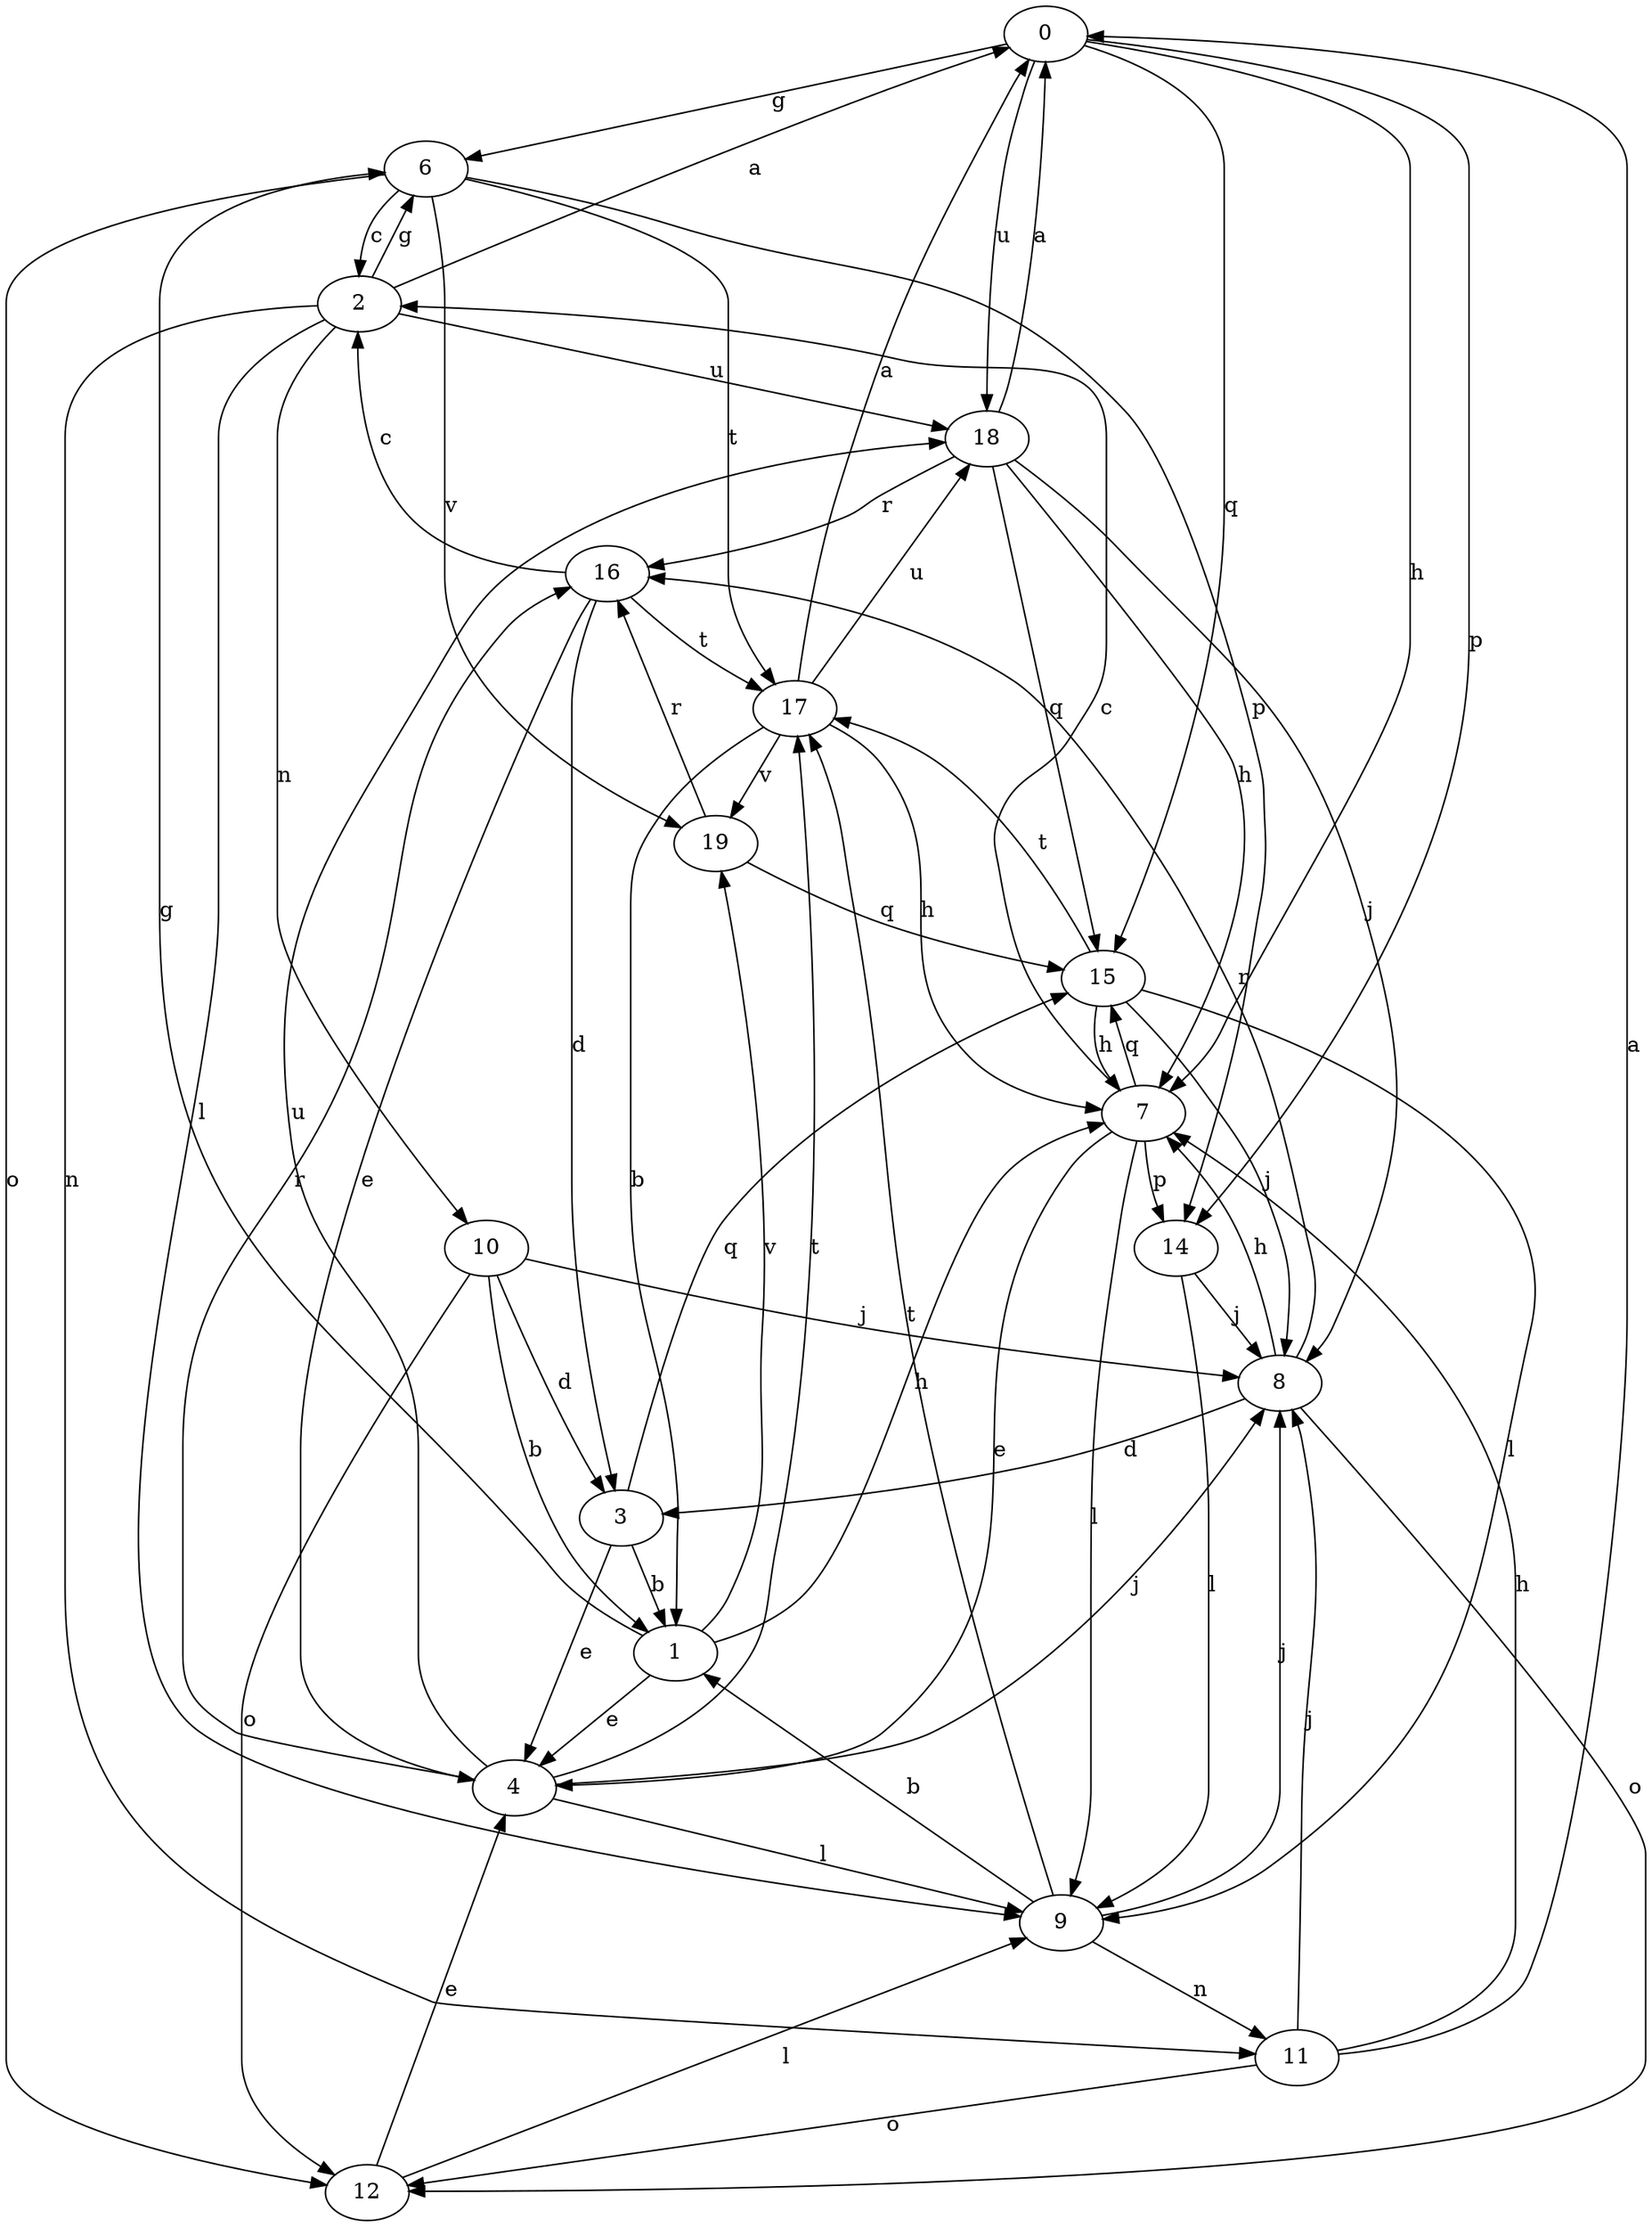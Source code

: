 strict digraph  {
0;
1;
2;
3;
4;
6;
7;
8;
9;
10;
11;
12;
14;
15;
16;
17;
18;
19;
0 -> 6  [label=g];
0 -> 7  [label=h];
0 -> 14  [label=p];
0 -> 15  [label=q];
0 -> 18  [label=u];
1 -> 4  [label=e];
1 -> 6  [label=g];
1 -> 7  [label=h];
1 -> 19  [label=v];
2 -> 0  [label=a];
2 -> 6  [label=g];
2 -> 9  [label=l];
2 -> 10  [label=n];
2 -> 11  [label=n];
2 -> 18  [label=u];
3 -> 1  [label=b];
3 -> 4  [label=e];
3 -> 15  [label=q];
4 -> 8  [label=j];
4 -> 9  [label=l];
4 -> 16  [label=r];
4 -> 17  [label=t];
4 -> 18  [label=u];
6 -> 2  [label=c];
6 -> 12  [label=o];
6 -> 14  [label=p];
6 -> 17  [label=t];
6 -> 19  [label=v];
7 -> 2  [label=c];
7 -> 4  [label=e];
7 -> 9  [label=l];
7 -> 14  [label=p];
7 -> 15  [label=q];
8 -> 3  [label=d];
8 -> 7  [label=h];
8 -> 12  [label=o];
8 -> 16  [label=r];
9 -> 1  [label=b];
9 -> 8  [label=j];
9 -> 11  [label=n];
9 -> 17  [label=t];
10 -> 1  [label=b];
10 -> 3  [label=d];
10 -> 8  [label=j];
10 -> 12  [label=o];
11 -> 0  [label=a];
11 -> 7  [label=h];
11 -> 8  [label=j];
11 -> 12  [label=o];
12 -> 4  [label=e];
12 -> 9  [label=l];
14 -> 8  [label=j];
14 -> 9  [label=l];
15 -> 7  [label=h];
15 -> 8  [label=j];
15 -> 9  [label=l];
15 -> 17  [label=t];
16 -> 2  [label=c];
16 -> 3  [label=d];
16 -> 4  [label=e];
16 -> 17  [label=t];
17 -> 0  [label=a];
17 -> 1  [label=b];
17 -> 7  [label=h];
17 -> 18  [label=u];
17 -> 19  [label=v];
18 -> 0  [label=a];
18 -> 7  [label=h];
18 -> 8  [label=j];
18 -> 15  [label=q];
18 -> 16  [label=r];
19 -> 15  [label=q];
19 -> 16  [label=r];
}

